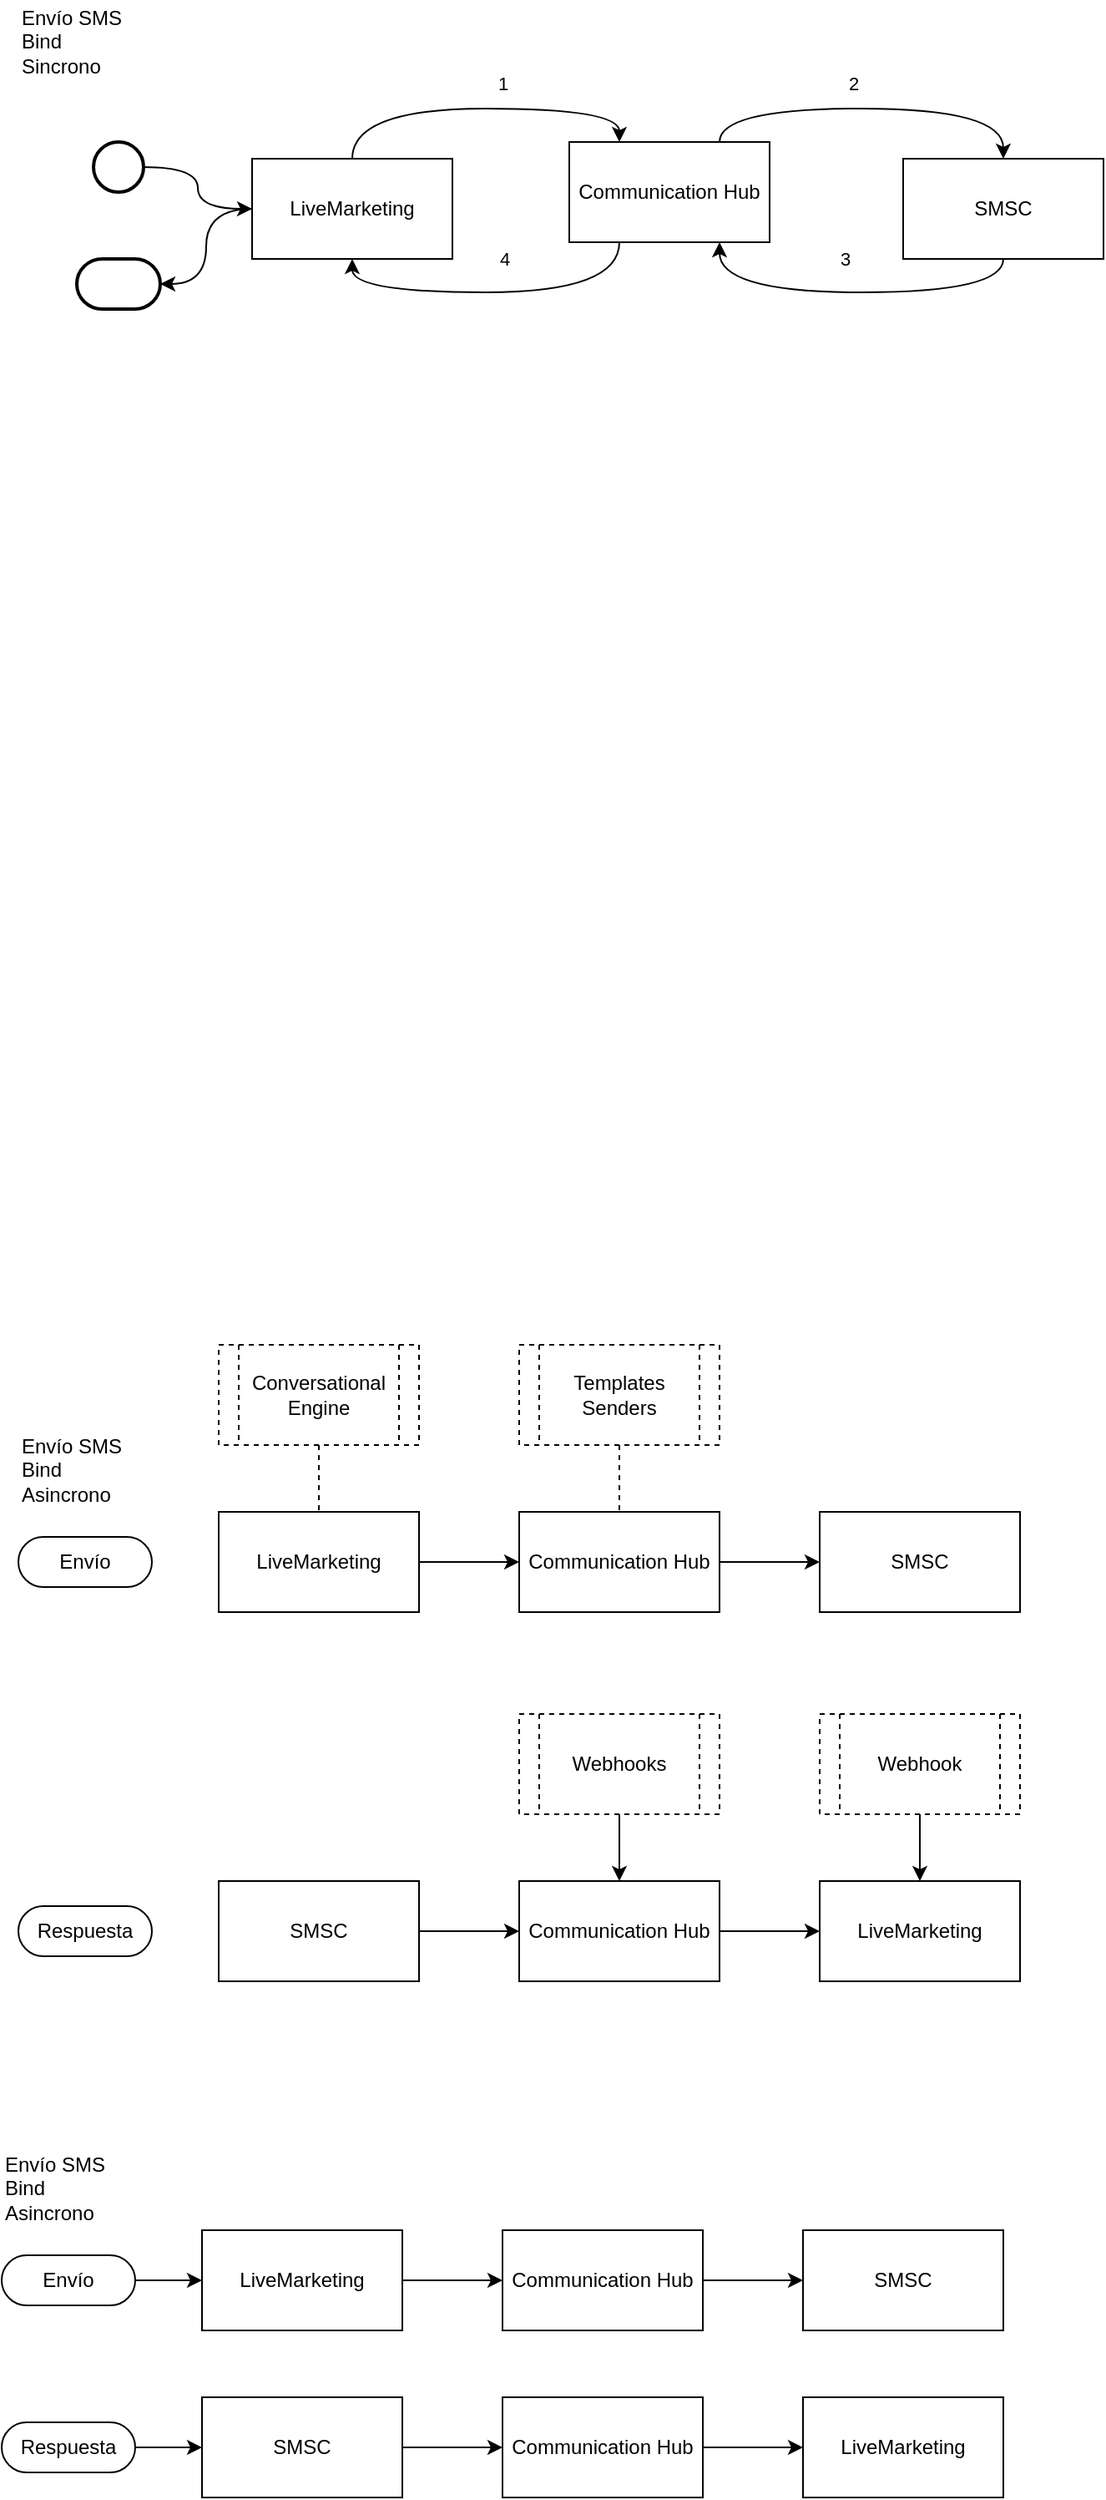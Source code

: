 <mxfile version="24.7.6">
  <diagram name="Página-1" id="Sy0p1ujfxlkSQ5I2N9-o">
    <mxGraphModel dx="913" dy="490" grid="1" gridSize="10" guides="1" tooltips="1" connect="1" arrows="1" fold="1" page="1" pageScale="1" pageWidth="1169" pageHeight="827" math="0" shadow="0">
      <root>
        <mxCell id="0" />
        <mxCell id="1" parent="0" />
        <mxCell id="rvpzDKOMXNACjBztgCms-6" value="" style="edgeStyle=orthogonalEdgeStyle;rounded=0;orthogonalLoop=1;jettySize=auto;html=1;entryX=0.25;entryY=0;entryDx=0;entryDy=0;exitX=0.5;exitY=0;exitDx=0;exitDy=0;curved=1;" edge="1" parent="1" source="mYkssnVN8zuhKRkWFqy8-14" target="mYkssnVN8zuhKRkWFqy8-15">
          <mxGeometry relative="1" as="geometry" />
        </mxCell>
        <mxCell id="rvpzDKOMXNACjBztgCms-9" value="1" style="edgeLabel;html=1;align=center;verticalAlign=middle;resizable=0;points=[];" vertex="1" connectable="0" parent="rvpzDKOMXNACjBztgCms-6">
          <mxGeometry x="-0.042" y="-4" relative="1" as="geometry">
            <mxPoint x="19" y="-19" as="offset" />
          </mxGeometry>
        </mxCell>
        <mxCell id="mYkssnVN8zuhKRkWFqy8-14" value="LiveMarketing" style="rounded=0;whiteSpace=wrap;html=1;" parent="1" vertex="1">
          <mxGeometry x="230" y="150" width="120" height="60" as="geometry" />
        </mxCell>
        <mxCell id="mYkssnVN8zuhKRkWFqy8-21" value="" style="edgeStyle=orthogonalEdgeStyle;rounded=0;orthogonalLoop=1;jettySize=auto;html=1;startArrow=none;startFill=0;curved=1;entryX=0.5;entryY=0;entryDx=0;entryDy=0;exitX=0.75;exitY=0;exitDx=0;exitDy=0;" parent="1" source="mYkssnVN8zuhKRkWFqy8-15" target="mYkssnVN8zuhKRkWFqy8-20" edge="1">
          <mxGeometry relative="1" as="geometry" />
        </mxCell>
        <mxCell id="rvpzDKOMXNACjBztgCms-10" value="2" style="edgeLabel;html=1;align=center;verticalAlign=middle;resizable=0;points=[];" vertex="1" connectable="0" parent="mYkssnVN8zuhKRkWFqy8-21">
          <mxGeometry x="-0.274" y="3" relative="1" as="geometry">
            <mxPoint x="20" y="-12" as="offset" />
          </mxGeometry>
        </mxCell>
        <mxCell id="rvpzDKOMXNACjBztgCms-8" style="edgeStyle=orthogonalEdgeStyle;rounded=0;orthogonalLoop=1;jettySize=auto;html=1;entryX=0.5;entryY=1;entryDx=0;entryDy=0;curved=1;exitX=0.25;exitY=1;exitDx=0;exitDy=0;" edge="1" parent="1" source="mYkssnVN8zuhKRkWFqy8-15" target="mYkssnVN8zuhKRkWFqy8-14">
          <mxGeometry relative="1" as="geometry" />
        </mxCell>
        <mxCell id="rvpzDKOMXNACjBztgCms-12" value="4" style="edgeLabel;html=1;align=center;verticalAlign=middle;resizable=0;points=[];" vertex="1" connectable="0" parent="rvpzDKOMXNACjBztgCms-8">
          <mxGeometry x="-0.622" y="-10" relative="1" as="geometry">
            <mxPoint x="-60" y="-10" as="offset" />
          </mxGeometry>
        </mxCell>
        <mxCell id="mYkssnVN8zuhKRkWFqy8-15" value="Communication Hub" style="whiteSpace=wrap;html=1;rounded=0;" parent="1" vertex="1">
          <mxGeometry x="420" y="140" width="120" height="60" as="geometry" />
        </mxCell>
        <mxCell id="rvpzDKOMXNACjBztgCms-7" style="edgeStyle=orthogonalEdgeStyle;rounded=0;orthogonalLoop=1;jettySize=auto;html=1;entryX=0.75;entryY=1;entryDx=0;entryDy=0;curved=1;exitX=0.5;exitY=1;exitDx=0;exitDy=0;" edge="1" parent="1" source="mYkssnVN8zuhKRkWFqy8-20" target="mYkssnVN8zuhKRkWFqy8-15">
          <mxGeometry relative="1" as="geometry" />
        </mxCell>
        <mxCell id="rvpzDKOMXNACjBztgCms-11" value="3" style="edgeLabel;html=1;align=center;verticalAlign=middle;resizable=0;points=[];" vertex="1" connectable="0" parent="rvpzDKOMXNACjBztgCms-7">
          <mxGeometry x="-0.327" y="-1" relative="1" as="geometry">
            <mxPoint x="-41" y="-19" as="offset" />
          </mxGeometry>
        </mxCell>
        <mxCell id="mYkssnVN8zuhKRkWFqy8-20" value="SMSC" style="whiteSpace=wrap;html=1;rounded=0;" parent="1" vertex="1">
          <mxGeometry x="620" y="150" width="120" height="60" as="geometry" />
        </mxCell>
        <mxCell id="mYkssnVN8zuhKRkWFqy8-22" value="&lt;div&gt;Envío SMS&amp;nbsp;&lt;/div&gt;Bind&lt;div&gt;Sincrono&lt;/div&gt;" style="text;html=1;align=left;verticalAlign=middle;whiteSpace=wrap;rounded=0;" parent="1" vertex="1">
          <mxGeometry x="90" y="55" width="120" height="50" as="geometry" />
        </mxCell>
        <mxCell id="mYkssnVN8zuhKRkWFqy8-24" value="Envío" style="html=1;dashed=0;whiteSpace=wrap;shape=mxgraph.dfd.start" parent="1" vertex="1">
          <mxGeometry x="90" y="975" width="80" height="30" as="geometry" />
        </mxCell>
        <mxCell id="mYkssnVN8zuhKRkWFqy8-25" value="" style="edgeStyle=orthogonalEdgeStyle;rounded=0;orthogonalLoop=1;jettySize=auto;html=1;" parent="1" source="mYkssnVN8zuhKRkWFqy8-26" target="mYkssnVN8zuhKRkWFqy8-28" edge="1">
          <mxGeometry relative="1" as="geometry" />
        </mxCell>
        <mxCell id="mYkssnVN8zuhKRkWFqy8-26" value="LiveMarketing" style="rounded=0;whiteSpace=wrap;html=1;" parent="1" vertex="1">
          <mxGeometry x="210" y="960" width="120" height="60" as="geometry" />
        </mxCell>
        <mxCell id="mYkssnVN8zuhKRkWFqy8-27" value="" style="edgeStyle=orthogonalEdgeStyle;rounded=0;orthogonalLoop=1;jettySize=auto;html=1;startArrow=none;startFill=0;" parent="1" source="mYkssnVN8zuhKRkWFqy8-28" target="mYkssnVN8zuhKRkWFqy8-29" edge="1">
          <mxGeometry relative="1" as="geometry" />
        </mxCell>
        <mxCell id="mYkssnVN8zuhKRkWFqy8-28" value="Communication Hub" style="whiteSpace=wrap;html=1;rounded=0;" parent="1" vertex="1">
          <mxGeometry x="390" y="960" width="120" height="60" as="geometry" />
        </mxCell>
        <mxCell id="mYkssnVN8zuhKRkWFqy8-29" value="SMSC" style="whiteSpace=wrap;html=1;rounded=0;" parent="1" vertex="1">
          <mxGeometry x="570" y="960" width="120" height="60" as="geometry" />
        </mxCell>
        <mxCell id="mYkssnVN8zuhKRkWFqy8-30" value="&lt;div&gt;&lt;div&gt;Envío SMS&amp;nbsp;&lt;/div&gt;Bind&lt;div&gt;Asincrono&lt;/div&gt;&lt;/div&gt;" style="text;html=1;align=left;verticalAlign=middle;whiteSpace=wrap;rounded=0;" parent="1" vertex="1">
          <mxGeometry x="90" y="920" width="170" height="30" as="geometry" />
        </mxCell>
        <mxCell id="mYkssnVN8zuhKRkWFqy8-39" value="Respuesta" style="html=1;dashed=0;whiteSpace=wrap;shape=mxgraph.dfd.start" parent="1" vertex="1">
          <mxGeometry x="90" y="1196" width="80" height="30" as="geometry" />
        </mxCell>
        <mxCell id="mYkssnVN8zuhKRkWFqy8-40" value="" style="edgeStyle=orthogonalEdgeStyle;rounded=0;orthogonalLoop=1;jettySize=auto;html=1;" parent="1" source="mYkssnVN8zuhKRkWFqy8-41" target="mYkssnVN8zuhKRkWFqy8-43" edge="1">
          <mxGeometry relative="1" as="geometry" />
        </mxCell>
        <mxCell id="mYkssnVN8zuhKRkWFqy8-41" value="SMSC" style="rounded=0;whiteSpace=wrap;html=1;" parent="1" vertex="1">
          <mxGeometry x="210" y="1181" width="120" height="60" as="geometry" />
        </mxCell>
        <mxCell id="mYkssnVN8zuhKRkWFqy8-42" value="" style="edgeStyle=orthogonalEdgeStyle;rounded=0;orthogonalLoop=1;jettySize=auto;html=1;startArrow=none;startFill=0;" parent="1" source="mYkssnVN8zuhKRkWFqy8-43" target="mYkssnVN8zuhKRkWFqy8-44" edge="1">
          <mxGeometry relative="1" as="geometry" />
        </mxCell>
        <mxCell id="mYkssnVN8zuhKRkWFqy8-43" value="Communication Hub" style="whiteSpace=wrap;html=1;rounded=0;" parent="1" vertex="1">
          <mxGeometry x="390" y="1181" width="120" height="60" as="geometry" />
        </mxCell>
        <mxCell id="mYkssnVN8zuhKRkWFqy8-44" value="LiveMarketing" style="whiteSpace=wrap;html=1;rounded=0;" parent="1" vertex="1">
          <mxGeometry x="570" y="1181" width="120" height="60" as="geometry" />
        </mxCell>
        <mxCell id="mYkssnVN8zuhKRkWFqy8-45" value="" style="edgeStyle=orthogonalEdgeStyle;rounded=0;orthogonalLoop=1;jettySize=auto;html=1;" parent="1" source="mYkssnVN8zuhKRkWFqy8-46" target="mYkssnVN8zuhKRkWFqy8-48" edge="1">
          <mxGeometry relative="1" as="geometry" />
        </mxCell>
        <mxCell id="mYkssnVN8zuhKRkWFqy8-46" value="Envío" style="html=1;dashed=0;whiteSpace=wrap;shape=mxgraph.dfd.start" parent="1" vertex="1">
          <mxGeometry x="80" y="1405" width="80" height="30" as="geometry" />
        </mxCell>
        <mxCell id="mYkssnVN8zuhKRkWFqy8-47" value="" style="edgeStyle=orthogonalEdgeStyle;rounded=0;orthogonalLoop=1;jettySize=auto;html=1;" parent="1" source="mYkssnVN8zuhKRkWFqy8-48" target="mYkssnVN8zuhKRkWFqy8-50" edge="1">
          <mxGeometry relative="1" as="geometry" />
        </mxCell>
        <mxCell id="mYkssnVN8zuhKRkWFqy8-48" value="LiveMarketing" style="rounded=0;whiteSpace=wrap;html=1;" parent="1" vertex="1">
          <mxGeometry x="200" y="1390" width="120" height="60" as="geometry" />
        </mxCell>
        <mxCell id="mYkssnVN8zuhKRkWFqy8-49" value="" style="edgeStyle=orthogonalEdgeStyle;rounded=0;orthogonalLoop=1;jettySize=auto;html=1;startArrow=none;startFill=0;" parent="1" source="mYkssnVN8zuhKRkWFqy8-50" target="mYkssnVN8zuhKRkWFqy8-51" edge="1">
          <mxGeometry relative="1" as="geometry" />
        </mxCell>
        <mxCell id="mYkssnVN8zuhKRkWFqy8-50" value="Communication Hub" style="whiteSpace=wrap;html=1;rounded=0;" parent="1" vertex="1">
          <mxGeometry x="380" y="1390" width="120" height="60" as="geometry" />
        </mxCell>
        <mxCell id="mYkssnVN8zuhKRkWFqy8-51" value="SMSC" style="whiteSpace=wrap;html=1;rounded=0;" parent="1" vertex="1">
          <mxGeometry x="560" y="1390" width="120" height="60" as="geometry" />
        </mxCell>
        <mxCell id="mYkssnVN8zuhKRkWFqy8-52" value="&lt;div&gt;&lt;div&gt;Envío SMS&amp;nbsp;&lt;/div&gt;Bind&lt;div&gt;Asincrono&lt;/div&gt;&lt;/div&gt;" style="text;html=1;align=left;verticalAlign=middle;whiteSpace=wrap;rounded=0;" parent="1" vertex="1">
          <mxGeometry x="80" y="1350" width="170" height="30" as="geometry" />
        </mxCell>
        <mxCell id="mYkssnVN8zuhKRkWFqy8-53" value="" style="edgeStyle=orthogonalEdgeStyle;rounded=0;orthogonalLoop=1;jettySize=auto;html=1;" parent="1" source="mYkssnVN8zuhKRkWFqy8-54" target="mYkssnVN8zuhKRkWFqy8-56" edge="1">
          <mxGeometry relative="1" as="geometry" />
        </mxCell>
        <mxCell id="mYkssnVN8zuhKRkWFqy8-54" value="Respuesta" style="html=1;dashed=0;whiteSpace=wrap;shape=mxgraph.dfd.start" parent="1" vertex="1">
          <mxGeometry x="80" y="1505" width="80" height="30" as="geometry" />
        </mxCell>
        <mxCell id="mYkssnVN8zuhKRkWFqy8-55" value="" style="edgeStyle=orthogonalEdgeStyle;rounded=0;orthogonalLoop=1;jettySize=auto;html=1;" parent="1" source="mYkssnVN8zuhKRkWFqy8-56" target="mYkssnVN8zuhKRkWFqy8-58" edge="1">
          <mxGeometry relative="1" as="geometry" />
        </mxCell>
        <mxCell id="mYkssnVN8zuhKRkWFqy8-56" value="SMSC" style="rounded=0;whiteSpace=wrap;html=1;" parent="1" vertex="1">
          <mxGeometry x="200" y="1490" width="120" height="60" as="geometry" />
        </mxCell>
        <mxCell id="mYkssnVN8zuhKRkWFqy8-57" value="" style="edgeStyle=orthogonalEdgeStyle;rounded=0;orthogonalLoop=1;jettySize=auto;html=1;startArrow=none;startFill=0;" parent="1" source="mYkssnVN8zuhKRkWFqy8-58" target="mYkssnVN8zuhKRkWFqy8-59" edge="1">
          <mxGeometry relative="1" as="geometry" />
        </mxCell>
        <mxCell id="mYkssnVN8zuhKRkWFqy8-58" value="Communication Hub" style="whiteSpace=wrap;html=1;rounded=0;" parent="1" vertex="1">
          <mxGeometry x="380" y="1490" width="120" height="60" as="geometry" />
        </mxCell>
        <mxCell id="mYkssnVN8zuhKRkWFqy8-59" value="LiveMarketing" style="whiteSpace=wrap;html=1;rounded=0;" parent="1" vertex="1">
          <mxGeometry x="560" y="1490" width="120" height="60" as="geometry" />
        </mxCell>
        <mxCell id="mYkssnVN8zuhKRkWFqy8-67" value="" style="edgeStyle=orthogonalEdgeStyle;rounded=0;orthogonalLoop=1;jettySize=auto;html=1;dashed=1;endArrow=none;endFill=0;" parent="1" source="mYkssnVN8zuhKRkWFqy8-64" target="mYkssnVN8zuhKRkWFqy8-28" edge="1">
          <mxGeometry relative="1" as="geometry" />
        </mxCell>
        <mxCell id="mYkssnVN8zuhKRkWFqy8-64" value="Templates&lt;div&gt;Senders&lt;/div&gt;" style="shape=process;whiteSpace=wrap;html=1;backgroundOutline=1;dashed=1;" parent="1" vertex="1">
          <mxGeometry x="390" y="860" width="120" height="60" as="geometry" />
        </mxCell>
        <mxCell id="mYkssnVN8zuhKRkWFqy8-66" value="" style="edgeStyle=orthogonalEdgeStyle;rounded=0;orthogonalLoop=1;jettySize=auto;html=1;endArrow=none;endFill=0;dashed=1;" parent="1" source="mYkssnVN8zuhKRkWFqy8-65" target="mYkssnVN8zuhKRkWFqy8-26" edge="1">
          <mxGeometry relative="1" as="geometry" />
        </mxCell>
        <mxCell id="mYkssnVN8zuhKRkWFqy8-65" value="Conversational Engine" style="shape=process;whiteSpace=wrap;html=1;backgroundOutline=1;dashed=1;" parent="1" vertex="1">
          <mxGeometry x="210" y="860" width="120" height="60" as="geometry" />
        </mxCell>
        <mxCell id="mYkssnVN8zuhKRkWFqy8-70" value="" style="edgeStyle=orthogonalEdgeStyle;rounded=0;orthogonalLoop=1;jettySize=auto;html=1;" parent="1" source="mYkssnVN8zuhKRkWFqy8-68" target="mYkssnVN8zuhKRkWFqy8-43" edge="1">
          <mxGeometry relative="1" as="geometry" />
        </mxCell>
        <mxCell id="mYkssnVN8zuhKRkWFqy8-68" value="&lt;div&gt;Webhooks&lt;/div&gt;" style="shape=process;whiteSpace=wrap;html=1;backgroundOutline=1;dashed=1;" parent="1" vertex="1">
          <mxGeometry x="390" y="1081" width="120" height="60" as="geometry" />
        </mxCell>
        <mxCell id="mYkssnVN8zuhKRkWFqy8-71" value="" style="edgeStyle=orthogonalEdgeStyle;rounded=0;orthogonalLoop=1;jettySize=auto;html=1;" parent="1" source="mYkssnVN8zuhKRkWFqy8-69" target="mYkssnVN8zuhKRkWFqy8-44" edge="1">
          <mxGeometry relative="1" as="geometry" />
        </mxCell>
        <mxCell id="mYkssnVN8zuhKRkWFqy8-69" value="Webhook" style="shape=process;whiteSpace=wrap;html=1;backgroundOutline=1;dashed=1;" parent="1" vertex="1">
          <mxGeometry x="570" y="1081" width="120" height="60" as="geometry" />
        </mxCell>
        <mxCell id="rvpzDKOMXNACjBztgCms-5" value="" style="edgeStyle=orthogonalEdgeStyle;rounded=0;orthogonalLoop=1;jettySize=auto;html=1;curved=1;" edge="1" parent="1" source="rvpzDKOMXNACjBztgCms-1" target="mYkssnVN8zuhKRkWFqy8-14">
          <mxGeometry relative="1" as="geometry" />
        </mxCell>
        <mxCell id="rvpzDKOMXNACjBztgCms-1" value="" style="strokeWidth=2;html=1;shape=mxgraph.flowchart.start_2;whiteSpace=wrap;" vertex="1" parent="1">
          <mxGeometry x="135" y="140" width="30" height="30" as="geometry" />
        </mxCell>
        <mxCell id="rvpzDKOMXNACjBztgCms-2" value="" style="strokeWidth=2;html=1;shape=mxgraph.flowchart.terminator;whiteSpace=wrap;" vertex="1" parent="1">
          <mxGeometry x="125" y="210" width="50" height="30" as="geometry" />
        </mxCell>
        <mxCell id="rvpzDKOMXNACjBztgCms-13" style="edgeStyle=orthogonalEdgeStyle;rounded=0;orthogonalLoop=1;jettySize=auto;html=1;entryX=1;entryY=0.5;entryDx=0;entryDy=0;entryPerimeter=0;curved=1;" edge="1" parent="1" source="mYkssnVN8zuhKRkWFqy8-14" target="rvpzDKOMXNACjBztgCms-2">
          <mxGeometry relative="1" as="geometry" />
        </mxCell>
      </root>
    </mxGraphModel>
  </diagram>
</mxfile>

